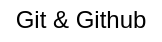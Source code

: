 <mxfile version="14.6.13" type="device"><diagram id="D9d4gRU1xXB2ECk8xSIu" name="Git &amp; Github"><mxGraphModel dx="1106" dy="737" grid="1" gridSize="10" guides="1" tooltips="1" connect="1" arrows="1" fold="1" page="1" pageScale="1" pageWidth="1600" pageHeight="1200" math="0" shadow="0"><root><mxCell id="0"/><mxCell id="1" parent="0"/><mxCell id="BQNvFCbXs7G9WPHYKlny-1" value="Git &amp;amp; Github" style="text;html=1;align=center;verticalAlign=middle;resizable=0;points=[];autosize=1;strokeColor=none;" vertex="1" parent="1"><mxGeometry x="530" y="240" width="80" height="20" as="geometry"/></mxCell></root></mxGraphModel></diagram></mxfile>